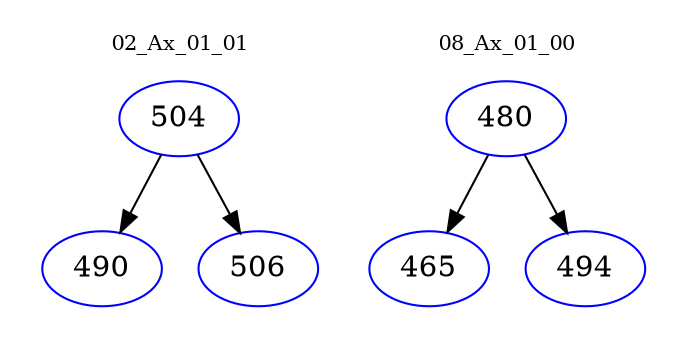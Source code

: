 digraph{
subgraph cluster_0 {
color = white
label = "02_Ax_01_01";
fontsize=10;
T0_504 [label="504", color="blue"]
T0_504 -> T0_490 [color="black"]
T0_490 [label="490", color="blue"]
T0_504 -> T0_506 [color="black"]
T0_506 [label="506", color="blue"]
}
subgraph cluster_1 {
color = white
label = "08_Ax_01_00";
fontsize=10;
T1_480 [label="480", color="blue"]
T1_480 -> T1_465 [color="black"]
T1_465 [label="465", color="blue"]
T1_480 -> T1_494 [color="black"]
T1_494 [label="494", color="blue"]
}
}
